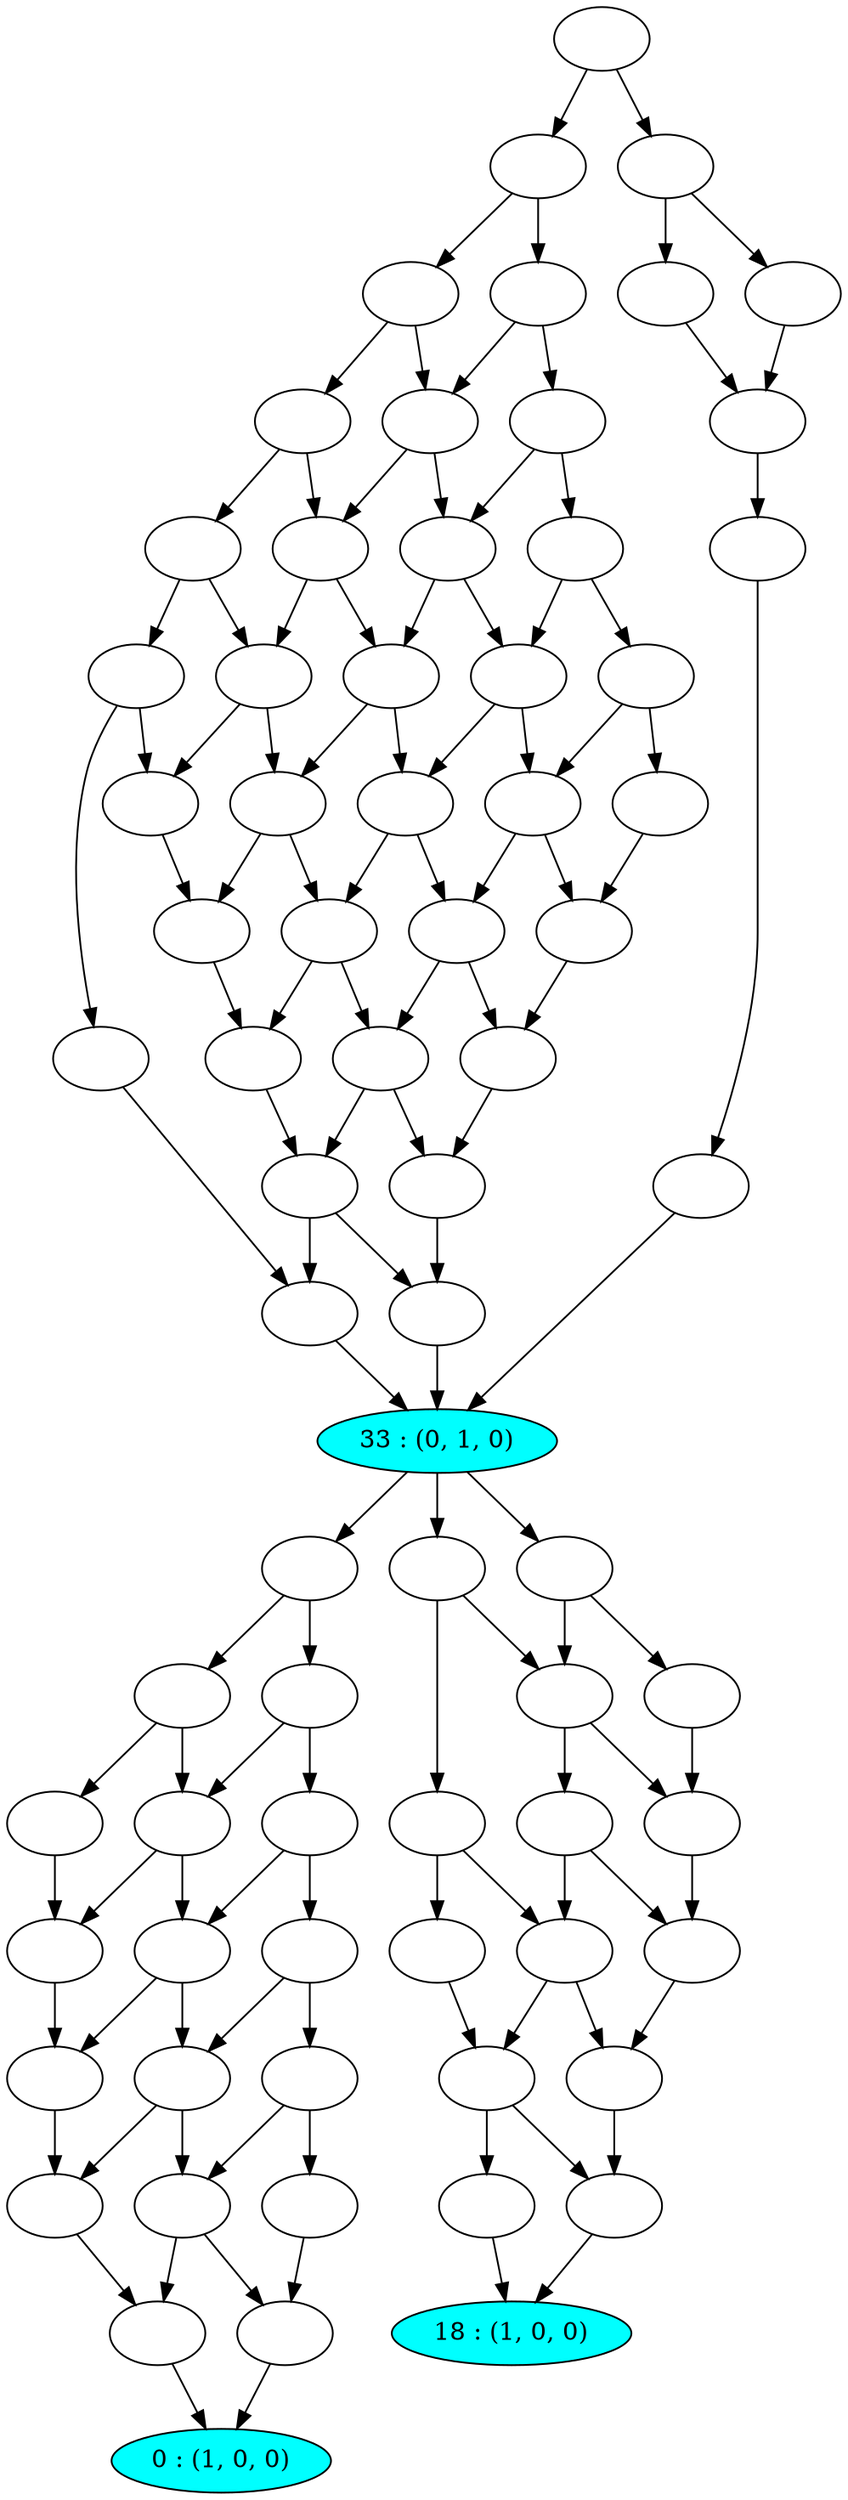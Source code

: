 digraph {
0[label="0 : (1, 0, 0)", style=filled, fillcolor=cyan];
1[label=" "];
2[label=" "];
3[label=" "];
4[label=" "];
5[label=" "];
6[label=" "];
7[label=" "];
8[label=" "];
9[label=" "];
10[label=" "];
11[label=" "];
12[label=" "];
13[label=" "];
14[label=" "];
15[label=" "];
16[label=" "];
17[label=" "];
18[label="18 : (1, 0, 0)", style=filled, fillcolor=cyan];
19[label=" "];
20[label=" "];
21[label=" "];
22[label=" "];
23[label=" "];
24[label=" "];
25[label=" "];
26[label=" "];
27[label=" "];
28[label=" "];
29[label=" "];
30[label=" "];
31[label=" "];
32[label=" "];
33[label="33 : (0, 1, 0)", style=filled, fillcolor=cyan];
34[label=" "];
35[label=" "];
36[label=" "];
37[label=" "];
38[label=" "];
39[label=" "];
40[label=" "];
41[label=" "];
42[label=" "];
43[label=" "];
44[label=" "];
45[label=" "];
46[label=" "];
47[label=" "];
48[label=" "];
49[label=" "];
50[label=" "];
51[label=" "];
52[label=" "];
53[label=" "];
54[label=" "];
55[label=" "];
56[label=" "];
57[label=" "];
58[label=" "];
59[label=" "];
60[label=" "];
61[label=" "];
62[label=" "];
63[label=" "];
64[label=" "];
65[label=" "];
66[label=" "];
67[label=" "];
68[label=" "];
69[label=" "];
70[label=" "];
71[label=" "];
72[label=" "];
1 -> 0;
2 -> 0;
3 -> 1;
3 -> 2;
4 -> 2;
5 -> 3;
5 -> 4;
6 -> 4;
7 -> 5;
7 -> 6;
8 -> 1;
9 -> 8;
9 -> 3;
10 -> 9;
10 -> 5;
11 -> 10;
11 -> 7;
12 -> 6;
13 -> 12;
13 -> 7;
14 -> 11;
14 -> 13;
15 -> 12;
16 -> 13;
16 -> 15;
17 -> 16;
17 -> 14;
19 -> 18;
20 -> 19;
21 -> 20;
22 -> 18;
23 -> 19;
23 -> 22;
24 -> 20;
24 -> 23;
25 -> 24;
25 -> 21;
26 -> 23;
27 -> 24;
27 -> 26;
28 -> 21;
29 -> 25;
29 -> 28;
30 -> 27;
30 -> 29;
31 -> 28;
32 -> 29;
32 -> 31;
33 -> 32;
33 -> 17;
33 -> 30;
34 -> 33;
35 -> 34;
36 -> 35;
37 -> 36;
38 -> 33;
39 -> 33;
40 -> 38;
40 -> 39;
41 -> 38;
42 -> 40;
42 -> 41;
43 -> 40;
44 -> 42;
44 -> 43;
45 -> 43;
46 -> 44;
46 -> 45;
47 -> 45;
48 -> 46;
48 -> 47;
49 -> 39;
50 -> 49;
50 -> 47;
51 -> 48;
51 -> 50;
52 -> 41;
53 -> 42;
53 -> 52;
54 -> 44;
54 -> 53;
55 -> 54;
55 -> 46;
56 -> 52;
57 -> 56;
57 -> 53;
58 -> 57;
58 -> 54;
59 -> 58;
59 -> 55;
60 -> 48;
60 -> 55;
61 -> 59;
61 -> 60;
62 -> 51;
62 -> 60;
63 -> 61;
63 -> 62;
64 -> 56;
65 -> 64;
65 -> 57;
66 -> 65;
66 -> 58;
67 -> 66;
67 -> 59;
68 -> 67;
68 -> 61;
69 -> 68;
69 -> 63;
70 -> 36;
71 -> 37;
71 -> 70;
72 -> 69;
72 -> 71;
}
